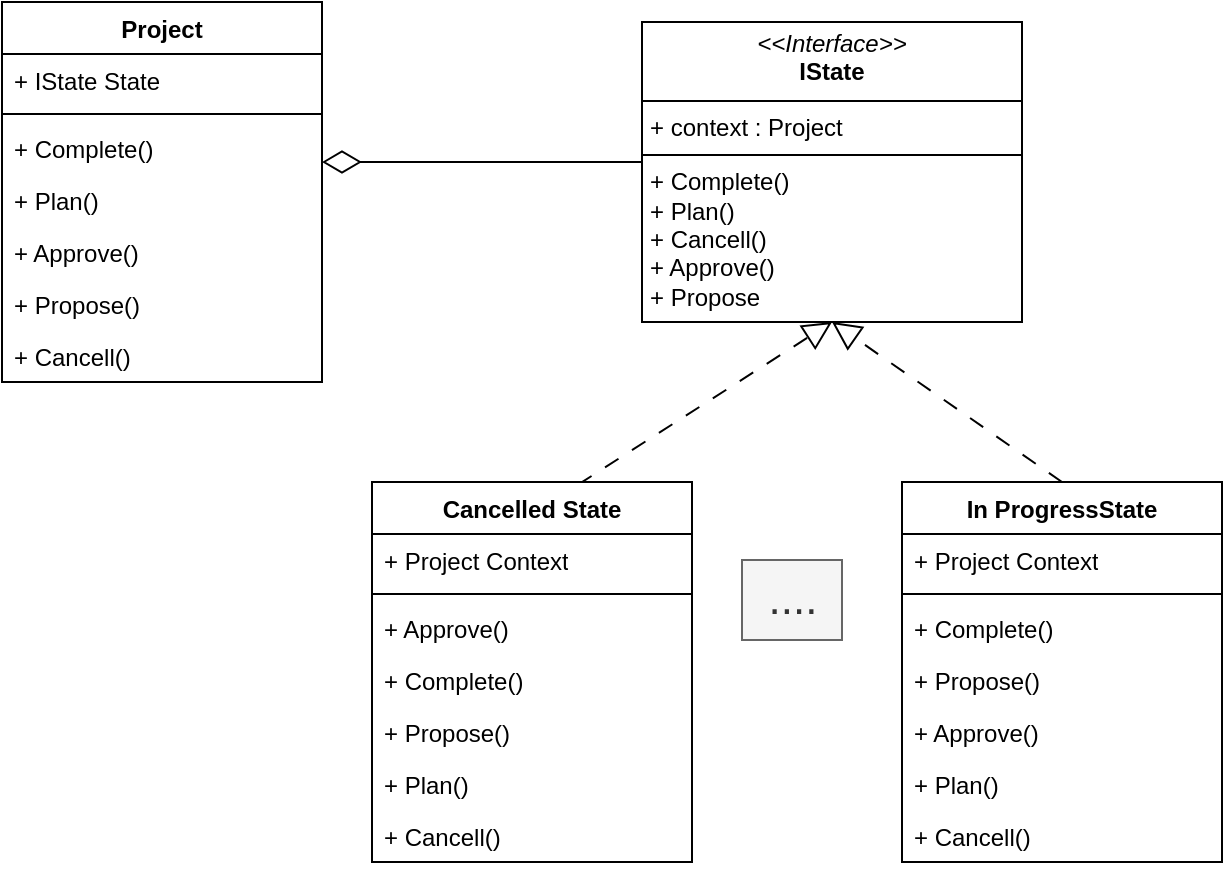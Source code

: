 <mxfile version="24.7.5">
  <diagram name="Page-1" id="gI0PFV1aYqmWlTs2NGL_">
    <mxGraphModel dx="864" dy="511" grid="1" gridSize="10" guides="1" tooltips="1" connect="1" arrows="1" fold="1" page="1" pageScale="1" pageWidth="850" pageHeight="1100" math="0" shadow="0">
      <root>
        <mxCell id="0" />
        <mxCell id="1" parent="0" />
        <mxCell id="4lu8iwKWD-q7wUPmNmo7-2" value="Project" style="swimlane;fontStyle=1;align=center;verticalAlign=top;childLayout=stackLayout;horizontal=1;startSize=26;horizontalStack=0;resizeParent=1;resizeParentMax=0;resizeLast=0;collapsible=1;marginBottom=0;whiteSpace=wrap;html=1;" parent="1" vertex="1">
          <mxGeometry x="160" y="160" width="160" height="190" as="geometry" />
        </mxCell>
        <mxCell id="4lu8iwKWD-q7wUPmNmo7-3" value="+ IState State" style="text;strokeColor=none;fillColor=none;align=left;verticalAlign=top;spacingLeft=4;spacingRight=4;overflow=hidden;rotatable=0;points=[[0,0.5],[1,0.5]];portConstraint=eastwest;whiteSpace=wrap;html=1;" parent="4lu8iwKWD-q7wUPmNmo7-2" vertex="1">
          <mxGeometry y="26" width="160" height="26" as="geometry" />
        </mxCell>
        <mxCell id="4lu8iwKWD-q7wUPmNmo7-4" value="" style="line;strokeWidth=1;fillColor=none;align=left;verticalAlign=middle;spacingTop=-1;spacingLeft=3;spacingRight=3;rotatable=0;labelPosition=right;points=[];portConstraint=eastwest;strokeColor=inherit;" parent="4lu8iwKWD-q7wUPmNmo7-2" vertex="1">
          <mxGeometry y="52" width="160" height="8" as="geometry" />
        </mxCell>
        <mxCell id="4lu8iwKWD-q7wUPmNmo7-6" value="+ Complete()" style="text;strokeColor=none;fillColor=none;align=left;verticalAlign=top;spacingLeft=4;spacingRight=4;overflow=hidden;rotatable=0;points=[[0,0.5],[1,0.5]];portConstraint=eastwest;whiteSpace=wrap;html=1;" parent="4lu8iwKWD-q7wUPmNmo7-2" vertex="1">
          <mxGeometry y="60" width="160" height="26" as="geometry" />
        </mxCell>
        <mxCell id="4lu8iwKWD-q7wUPmNmo7-12" value="+ Plan()" style="text;strokeColor=none;fillColor=none;align=left;verticalAlign=top;spacingLeft=4;spacingRight=4;overflow=hidden;rotatable=0;points=[[0,0.5],[1,0.5]];portConstraint=eastwest;whiteSpace=wrap;html=1;" parent="4lu8iwKWD-q7wUPmNmo7-2" vertex="1">
          <mxGeometry y="86" width="160" height="26" as="geometry" />
        </mxCell>
        <mxCell id="f8xsEI6ufUixYdAAvo_0-1" value="+ Approve()" style="text;strokeColor=none;fillColor=none;align=left;verticalAlign=top;spacingLeft=4;spacingRight=4;overflow=hidden;rotatable=0;points=[[0,0.5],[1,0.5]];portConstraint=eastwest;whiteSpace=wrap;html=1;" vertex="1" parent="4lu8iwKWD-q7wUPmNmo7-2">
          <mxGeometry y="112" width="160" height="26" as="geometry" />
        </mxCell>
        <mxCell id="f8xsEI6ufUixYdAAvo_0-2" value="+ Propose()" style="text;strokeColor=none;fillColor=none;align=left;verticalAlign=top;spacingLeft=4;spacingRight=4;overflow=hidden;rotatable=0;points=[[0,0.5],[1,0.5]];portConstraint=eastwest;whiteSpace=wrap;html=1;" vertex="1" parent="4lu8iwKWD-q7wUPmNmo7-2">
          <mxGeometry y="138" width="160" height="26" as="geometry" />
        </mxCell>
        <mxCell id="4lu8iwKWD-q7wUPmNmo7-5" value="+ Cancell()" style="text;strokeColor=none;fillColor=none;align=left;verticalAlign=top;spacingLeft=4;spacingRight=4;overflow=hidden;rotatable=0;points=[[0,0.5],[1,0.5]];portConstraint=eastwest;whiteSpace=wrap;html=1;" parent="4lu8iwKWD-q7wUPmNmo7-2" vertex="1">
          <mxGeometry y="164" width="160" height="26" as="geometry" />
        </mxCell>
        <mxCell id="4lu8iwKWD-q7wUPmNmo7-13" value="&lt;p style=&quot;margin:0px;margin-top:4px;text-align:center;&quot;&gt;&lt;i&gt;&amp;lt;&amp;lt;Interface&amp;gt;&amp;gt;&lt;/i&gt;&lt;br&gt;&lt;b&gt;IState&lt;/b&gt;&lt;/p&gt;&lt;hr size=&quot;1&quot; style=&quot;border-style:solid;&quot;&gt;&lt;p style=&quot;margin:0px;margin-left:4px;&quot;&gt;+ context : Project&lt;br&gt;&lt;/p&gt;&lt;hr size=&quot;1&quot; style=&quot;border-style:solid;&quot;&gt;&lt;p style=&quot;margin:0px;margin-left:4px;&quot;&gt;+ Complete()&lt;/p&gt;&lt;p style=&quot;margin:0px;margin-left:4px;&quot;&gt;&lt;span style=&quot;background-color: initial;&quot;&gt;+ Plan()&lt;/span&gt;&lt;br&gt;&lt;/p&gt;&lt;p style=&quot;margin:0px;margin-left:4px;&quot;&gt;&lt;span style=&quot;background-color: initial;&quot;&gt;+ Cancell()&lt;/span&gt;&lt;br&gt;&lt;/p&gt;&lt;p style=&quot;margin:0px;margin-left:4px;&quot;&gt;&lt;span style=&quot;background-color: initial;&quot;&gt;+ Approve()&lt;/span&gt;&lt;/p&gt;&lt;p style=&quot;margin:0px;margin-left:4px;&quot;&gt;&lt;span style=&quot;background-color: initial;&quot;&gt;+ Propose&lt;/span&gt;&lt;/p&gt;" style="verticalAlign=top;align=left;overflow=fill;html=1;whiteSpace=wrap;" parent="1" vertex="1">
          <mxGeometry x="480" y="170" width="190" height="150" as="geometry" />
        </mxCell>
        <mxCell id="4lu8iwKWD-q7wUPmNmo7-14" style="edgeStyle=orthogonalEdgeStyle;rounded=0;orthogonalLoop=1;jettySize=auto;html=1;endArrow=none;endFill=0;jumpSize=16;endSize=12;startArrow=diamondThin;startFill=0;startSize=17;" parent="1" source="4lu8iwKWD-q7wUPmNmo7-2" target="4lu8iwKWD-q7wUPmNmo7-13" edge="1">
          <mxGeometry relative="1" as="geometry">
            <mxPoint x="390" y="330" as="targetPoint" />
            <Array as="points">
              <mxPoint x="370" y="240" />
              <mxPoint x="370" y="240" />
            </Array>
          </mxGeometry>
        </mxCell>
        <mxCell id="4lu8iwKWD-q7wUPmNmo7-21" style="rounded=0;orthogonalLoop=1;jettySize=auto;html=1;endArrow=block;endFill=0;jumpSize=9;endSize=12;exitX=0.644;exitY=0.007;exitDx=0;exitDy=0;exitPerimeter=0;dashed=1;dashPattern=8 8;entryX=0.5;entryY=1;entryDx=0;entryDy=0;" parent="1" source="4lu8iwKWD-q7wUPmNmo7-15" edge="1" target="4lu8iwKWD-q7wUPmNmo7-13">
          <mxGeometry relative="1" as="geometry">
            <mxPoint x="575" y="310" as="targetPoint" />
          </mxGeometry>
        </mxCell>
        <mxCell id="4lu8iwKWD-q7wUPmNmo7-15" value="Cancelled State" style="swimlane;fontStyle=1;align=center;verticalAlign=top;childLayout=stackLayout;horizontal=1;startSize=26;horizontalStack=0;resizeParent=1;resizeParentMax=0;resizeLast=0;collapsible=1;marginBottom=0;whiteSpace=wrap;html=1;" parent="1" vertex="1">
          <mxGeometry x="345" y="400" width="160" height="190" as="geometry" />
        </mxCell>
        <mxCell id="4lu8iwKWD-q7wUPmNmo7-16" value="+ Project Context" style="text;strokeColor=none;fillColor=none;align=left;verticalAlign=top;spacingLeft=4;spacingRight=4;overflow=hidden;rotatable=0;points=[[0,0.5],[1,0.5]];portConstraint=eastwest;whiteSpace=wrap;html=1;" parent="4lu8iwKWD-q7wUPmNmo7-15" vertex="1">
          <mxGeometry y="26" width="160" height="26" as="geometry" />
        </mxCell>
        <mxCell id="4lu8iwKWD-q7wUPmNmo7-17" value="" style="line;strokeWidth=1;fillColor=none;align=left;verticalAlign=middle;spacingTop=-1;spacingLeft=3;spacingRight=3;rotatable=0;labelPosition=right;points=[];portConstraint=eastwest;strokeColor=inherit;" parent="4lu8iwKWD-q7wUPmNmo7-15" vertex="1">
          <mxGeometry y="52" width="160" height="8" as="geometry" />
        </mxCell>
        <mxCell id="f8xsEI6ufUixYdAAvo_0-7" value="+ Approve()" style="text;strokeColor=none;fillColor=none;align=left;verticalAlign=top;spacingLeft=4;spacingRight=4;overflow=hidden;rotatable=0;points=[[0,0.5],[1,0.5]];portConstraint=eastwest;whiteSpace=wrap;html=1;" vertex="1" parent="4lu8iwKWD-q7wUPmNmo7-15">
          <mxGeometry y="60" width="160" height="26" as="geometry" />
        </mxCell>
        <mxCell id="4lu8iwKWD-q7wUPmNmo7-18" value="+ Complete()" style="text;strokeColor=none;fillColor=none;align=left;verticalAlign=top;spacingLeft=4;spacingRight=4;overflow=hidden;rotatable=0;points=[[0,0.5],[1,0.5]];portConstraint=eastwest;whiteSpace=wrap;html=1;" parent="4lu8iwKWD-q7wUPmNmo7-15" vertex="1">
          <mxGeometry y="86" width="160" height="26" as="geometry" />
        </mxCell>
        <mxCell id="f8xsEI6ufUixYdAAvo_0-5" value="+ Propose()" style="text;strokeColor=none;fillColor=none;align=left;verticalAlign=top;spacingLeft=4;spacingRight=4;overflow=hidden;rotatable=0;points=[[0,0.5],[1,0.5]];portConstraint=eastwest;whiteSpace=wrap;html=1;" vertex="1" parent="4lu8iwKWD-q7wUPmNmo7-15">
          <mxGeometry y="112" width="160" height="26" as="geometry" />
        </mxCell>
        <mxCell id="4lu8iwKWD-q7wUPmNmo7-19" value="+ Plan()" style="text;strokeColor=none;fillColor=none;align=left;verticalAlign=top;spacingLeft=4;spacingRight=4;overflow=hidden;rotatable=0;points=[[0,0.5],[1,0.5]];portConstraint=eastwest;whiteSpace=wrap;html=1;" parent="4lu8iwKWD-q7wUPmNmo7-15" vertex="1">
          <mxGeometry y="138" width="160" height="26" as="geometry" />
        </mxCell>
        <mxCell id="4lu8iwKWD-q7wUPmNmo7-20" value="+ Cancell()" style="text;strokeColor=none;fillColor=none;align=left;verticalAlign=top;spacingLeft=4;spacingRight=4;overflow=hidden;rotatable=0;points=[[0,0.5],[1,0.5]];portConstraint=eastwest;whiteSpace=wrap;html=1;" parent="4lu8iwKWD-q7wUPmNmo7-15" vertex="1">
          <mxGeometry y="164" width="160" height="26" as="geometry" />
        </mxCell>
        <mxCell id="4lu8iwKWD-q7wUPmNmo7-22" value="In ProgressState" style="swimlane;fontStyle=1;align=center;verticalAlign=top;childLayout=stackLayout;horizontal=1;startSize=26;horizontalStack=0;resizeParent=1;resizeParentMax=0;resizeLast=0;collapsible=1;marginBottom=0;whiteSpace=wrap;html=1;" parent="1" vertex="1">
          <mxGeometry x="610" y="400" width="160" height="190" as="geometry" />
        </mxCell>
        <mxCell id="4lu8iwKWD-q7wUPmNmo7-23" value="+ Project Context" style="text;strokeColor=none;fillColor=none;align=left;verticalAlign=top;spacingLeft=4;spacingRight=4;overflow=hidden;rotatable=0;points=[[0,0.5],[1,0.5]];portConstraint=eastwest;whiteSpace=wrap;html=1;" parent="4lu8iwKWD-q7wUPmNmo7-22" vertex="1">
          <mxGeometry y="26" width="160" height="26" as="geometry" />
        </mxCell>
        <mxCell id="4lu8iwKWD-q7wUPmNmo7-24" value="" style="line;strokeWidth=1;fillColor=none;align=left;verticalAlign=middle;spacingTop=-1;spacingLeft=3;spacingRight=3;rotatable=0;labelPosition=right;points=[];portConstraint=eastwest;strokeColor=inherit;" parent="4lu8iwKWD-q7wUPmNmo7-22" vertex="1">
          <mxGeometry y="52" width="160" height="8" as="geometry" />
        </mxCell>
        <mxCell id="4lu8iwKWD-q7wUPmNmo7-25" value="+ Complete()" style="text;strokeColor=none;fillColor=none;align=left;verticalAlign=top;spacingLeft=4;spacingRight=4;overflow=hidden;rotatable=0;points=[[0,0.5],[1,0.5]];portConstraint=eastwest;whiteSpace=wrap;html=1;" parent="4lu8iwKWD-q7wUPmNmo7-22" vertex="1">
          <mxGeometry y="60" width="160" height="26" as="geometry" />
        </mxCell>
        <mxCell id="f8xsEI6ufUixYdAAvo_0-6" value="+ Propose()" style="text;strokeColor=none;fillColor=none;align=left;verticalAlign=top;spacingLeft=4;spacingRight=4;overflow=hidden;rotatable=0;points=[[0,0.5],[1,0.5]];portConstraint=eastwest;whiteSpace=wrap;html=1;" vertex="1" parent="4lu8iwKWD-q7wUPmNmo7-22">
          <mxGeometry y="86" width="160" height="26" as="geometry" />
        </mxCell>
        <mxCell id="f8xsEI6ufUixYdAAvo_0-8" value="+ Approve()" style="text;strokeColor=none;fillColor=none;align=left;verticalAlign=top;spacingLeft=4;spacingRight=4;overflow=hidden;rotatable=0;points=[[0,0.5],[1,0.5]];portConstraint=eastwest;whiteSpace=wrap;html=1;" vertex="1" parent="4lu8iwKWD-q7wUPmNmo7-22">
          <mxGeometry y="112" width="160" height="26" as="geometry" />
        </mxCell>
        <mxCell id="4lu8iwKWD-q7wUPmNmo7-26" value="+ Plan()" style="text;strokeColor=none;fillColor=none;align=left;verticalAlign=top;spacingLeft=4;spacingRight=4;overflow=hidden;rotatable=0;points=[[0,0.5],[1,0.5]];portConstraint=eastwest;whiteSpace=wrap;html=1;" parent="4lu8iwKWD-q7wUPmNmo7-22" vertex="1">
          <mxGeometry y="138" width="160" height="26" as="geometry" />
        </mxCell>
        <mxCell id="4lu8iwKWD-q7wUPmNmo7-27" value="+ Cancell()" style="text;strokeColor=none;fillColor=none;align=left;verticalAlign=top;spacingLeft=4;spacingRight=4;overflow=hidden;rotatable=0;points=[[0,0.5],[1,0.5]];portConstraint=eastwest;whiteSpace=wrap;html=1;" parent="4lu8iwKWD-q7wUPmNmo7-22" vertex="1">
          <mxGeometry y="164" width="160" height="26" as="geometry" />
        </mxCell>
        <mxCell id="4lu8iwKWD-q7wUPmNmo7-28" style="rounded=0;orthogonalLoop=1;jettySize=auto;html=1;endArrow=block;endFill=0;jumpSize=9;endSize=12;exitX=0.5;exitY=0;exitDx=0;exitDy=0;entryX=0.5;entryY=1;entryDx=0;entryDy=0;dashed=1;dashPattern=8 8;" parent="1" source="4lu8iwKWD-q7wUPmNmo7-22" target="4lu8iwKWD-q7wUPmNmo7-13" edge="1">
          <mxGeometry relative="1" as="geometry">
            <mxPoint x="451" y="400" as="sourcePoint" />
            <mxPoint x="523" y="320" as="targetPoint" />
          </mxGeometry>
        </mxCell>
        <mxCell id="4lu8iwKWD-q7wUPmNmo7-30" value="&lt;font style=&quot;font-size: 22px;&quot;&gt;....&lt;/font&gt;" style="text;html=1;align=center;verticalAlign=middle;resizable=0;points=[];autosize=1;strokeColor=#666666;fillColor=#f5f5f5;fontColor=#333333;" parent="1" vertex="1">
          <mxGeometry x="530" y="439" width="50" height="40" as="geometry" />
        </mxCell>
      </root>
    </mxGraphModel>
  </diagram>
</mxfile>
